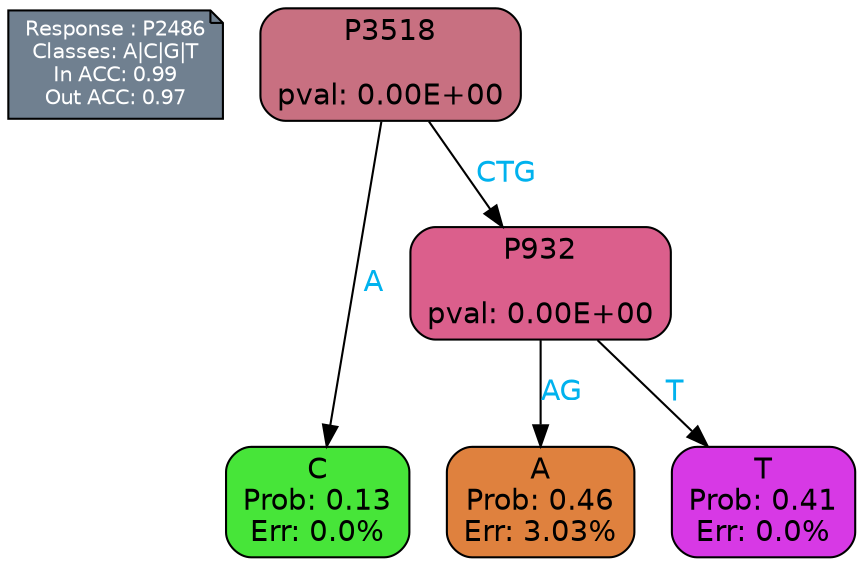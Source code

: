 digraph Tree {
node [shape=box, style="filled, rounded", color="black", fontname=helvetica] ;
graph [ranksep=equally, splines=polylines, bgcolor=transparent, dpi=600] ;
edge [fontname=helvetica] ;
LEGEND [label="Response : P2486
Classes: A|C|G|T
In ACC: 0.99
Out ACC: 0.97
",shape=note,align=left,style=filled,fillcolor="slategray",fontcolor="white",fontsize=10];1 [label="P3518

pval: 0.00E+00", fillcolor="#c87081"] ;
2 [label="C
Prob: 0.13
Err: 0.0%", fillcolor="#47e539"] ;
3 [label="P932

pval: 0.00E+00", fillcolor="#db5f8c"] ;
4 [label="A
Prob: 0.46
Err: 3.03%", fillcolor="#df813e"] ;
5 [label="T
Prob: 0.41
Err: 0.0%", fillcolor="#d739e5"] ;
1 -> 2 [label="A",fontcolor=deepskyblue2] ;
1 -> 3 [label="CTG",fontcolor=deepskyblue2] ;
3 -> 4 [label="AG",fontcolor=deepskyblue2] ;
3 -> 5 [label="T",fontcolor=deepskyblue2] ;
{rank = same; 2;4;5;}{rank = same; LEGEND;1;}}